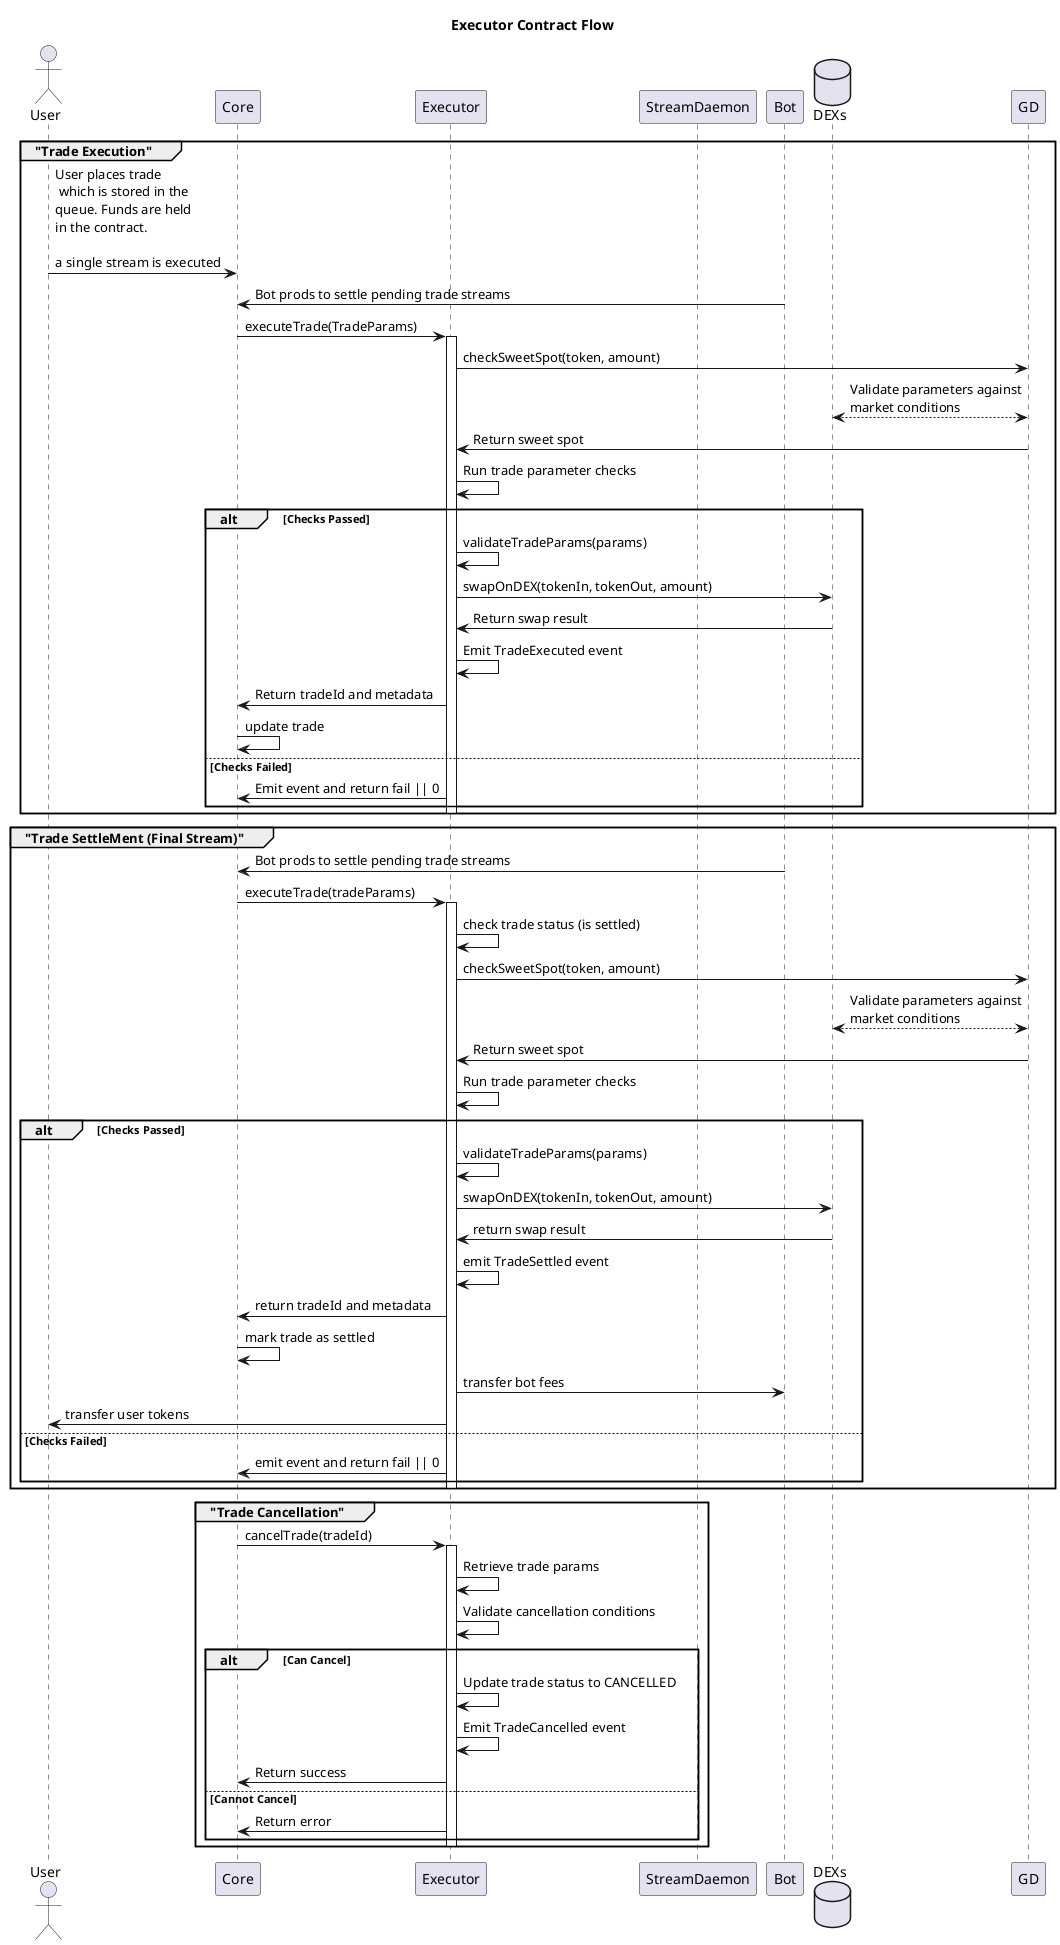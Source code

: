 @startuml Executor
title Executor Contract Flow

actor User as U
participant "Core" as C
participant "Executor" as E
participant "StreamDaemon" as SD
participant "Bot" as B
database "DEXs" as DEX

group "Trade Execution"
U -> C: User places trade\n which is stored in the \nqueue. Funds are held\nin the contract.\n\na single stream is executed
B -> C: Bot prods to settle pending trade streams
  C -> E: executeTrade(TradeParams)
  activate E
  E -> GD: checkSweetSpot(token, amount)
  GD <--> DEX: Validate parameters against\nmarket conditions
  GD -> E: Return sweet spot
  E -> E: Run trade parameter checks
  
  alt Checks Passed
    E -> E: validateTradeParams(params)
    E -> DEX: swapOnDEX(tokenIn, tokenOut, amount)
    DEX -> E: Return swap result
    E -> E: Emit TradeExecuted event
    E -> C: Return tradeId and metadata
    C -> C: update trade
  else Checks Failed
    E -> C: Emit event and return fail || 0
  end
  deactivate E
end

group "Trade SettleMent (Final Stream)"
  B -> C: Bot prods to settle pending trade streams
  C -> E: executeTrade(tradeParams)
  activate E
  E -> E: check trade status (is settled)
  E -> GD: checkSweetSpot(token, amount)
  GD <--> DEX: Validate parameters against\nmarket conditions
  GD -> E: Return sweet spot
  E -> E: Run trade parameter checks
  
  alt Checks Passed
    E -> E: validateTradeParams(params)
    E -> DEX: swapOnDEX(tokenIn, tokenOut, amount)
    DEX -> E: return swap result
    E -> E: emit TradeSettled event
    E -> C: return tradeId and metadata
    C -> C: mark trade as settled
    E -> B: transfer bot fees
    E -> U: transfer user tokens
  else Checks Failed
    E -> C: emit event and return fail || 0
  end
  deactivate E
end

group "Trade Cancellation"
  C -> E: cancelTrade(tradeId)
  activate E
  E -> E: Retrieve trade params
  E -> E: Validate cancellation conditions
  
  alt Can Cancel
    E -> E: Update trade status to CANCELLED
    E -> E: Emit TradeCancelled event
    E -> C: Return success
  else Cannot Cancel
    E -> C: Return error
  end
  deactivate E
end

@enduml
